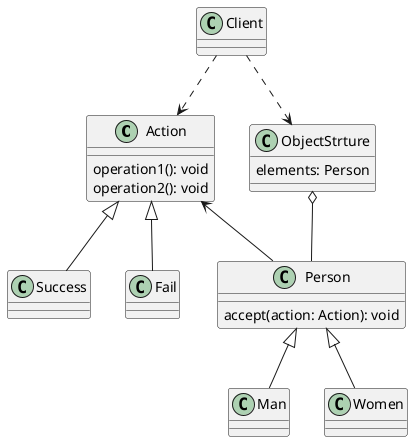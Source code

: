 @startuml
class Action{
operation1(): void
operation2(): void
}
class Success
class Fail
class Person{
accept(action: Action): void
}
class Man
class Women
class ObjectStrture{
elements: Person
}
class Client

Action <|-- Success
Action <|-- Fail
Person <|-- Man
Person <|-- Women
Action <-- Person
ObjectStrture o-- Person
Client ..> Action
Client ..> ObjectStrture
@enduml